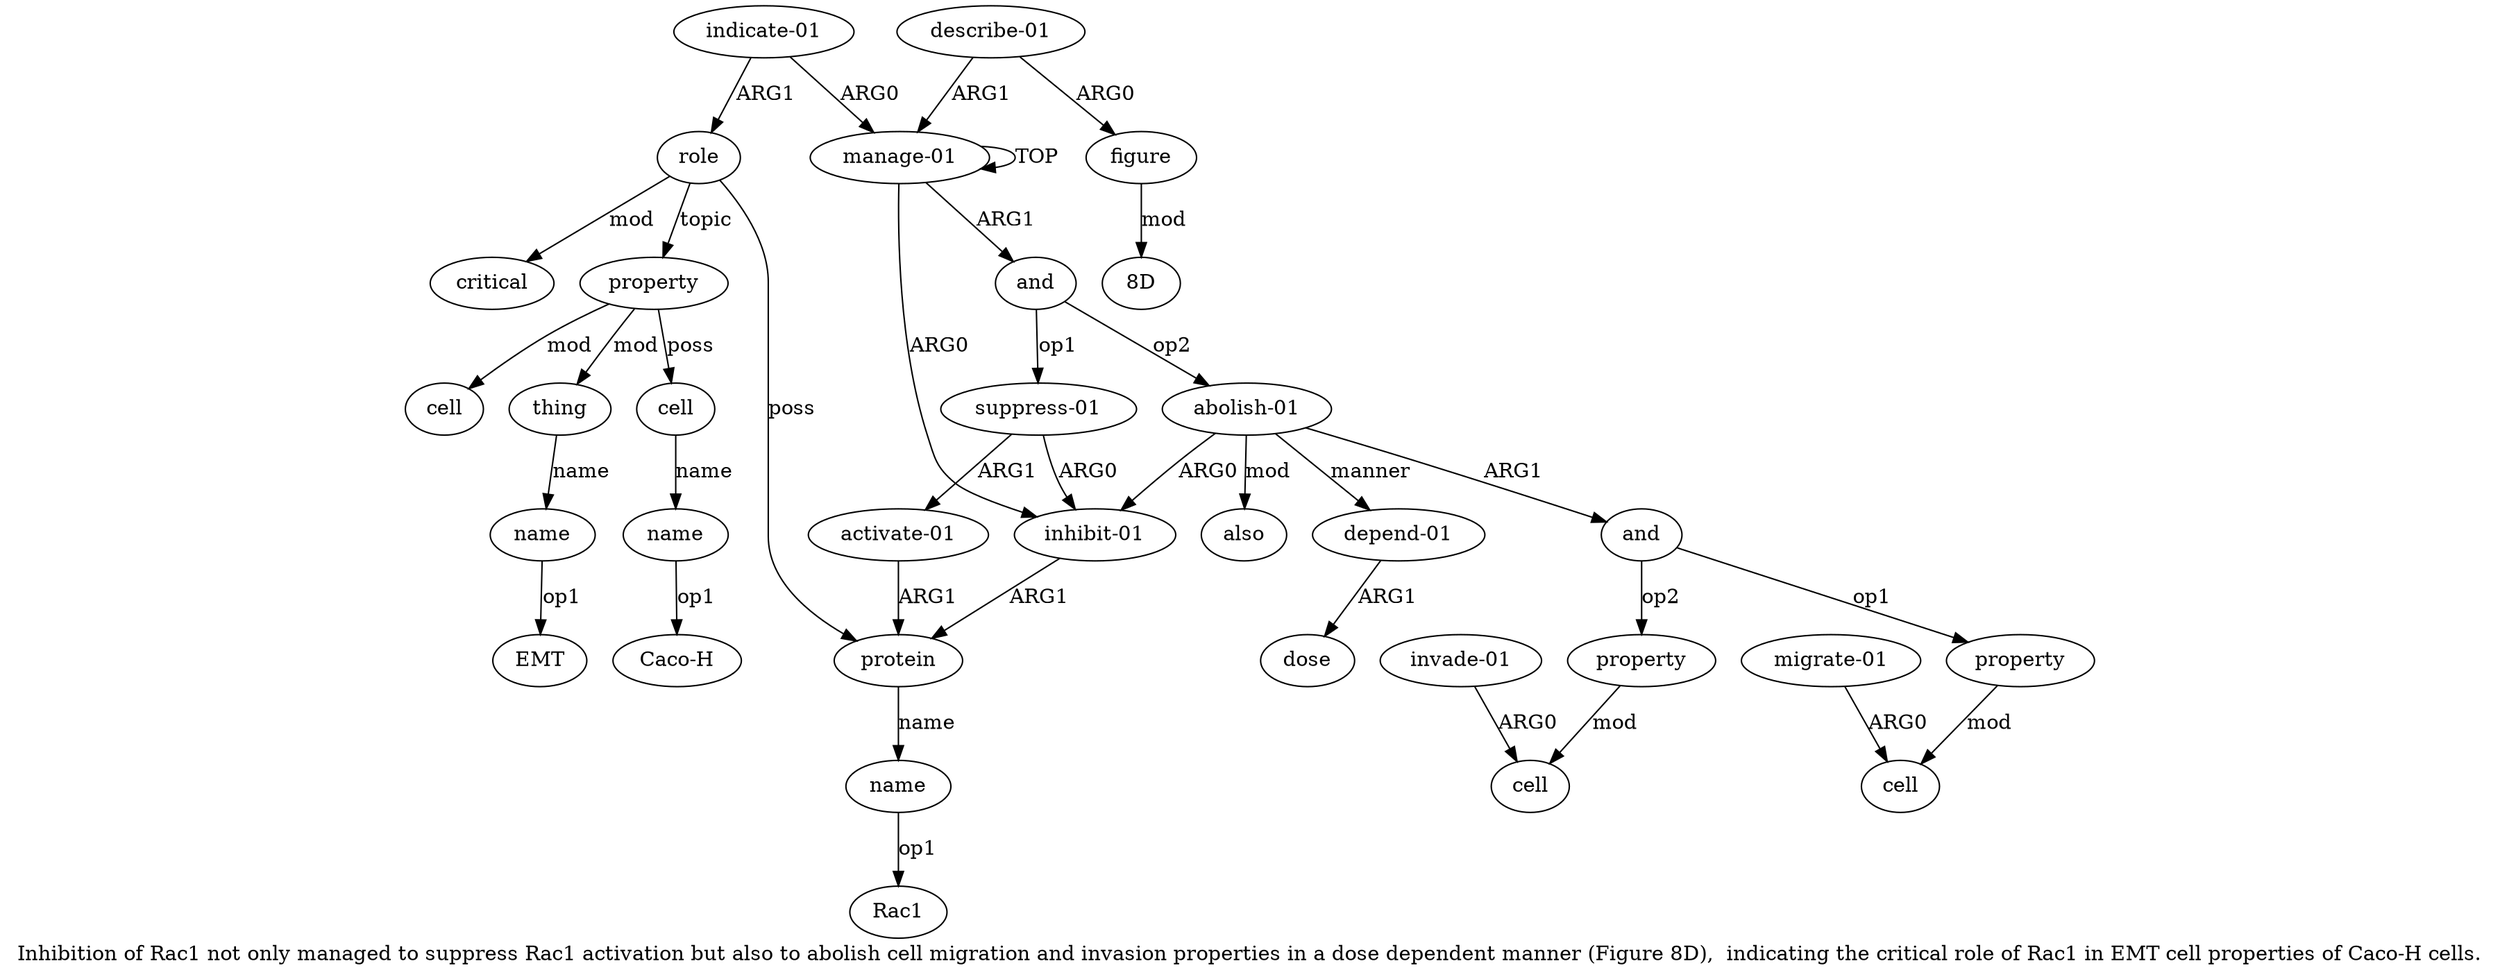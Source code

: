 digraph  {
	graph [label="Inhibition of Rac1 not only managed to suppress Rac1 activation but also to abolish cell migration and invasion properties in a \
dose dependent manner (Figure 8D),  indicating the critical role of Rac1 in EMT cell properties of Caco-H cells."];
	node [label="\N"];
	a20	 [color=black,
		gold_ind=20,
		gold_label="indicate-01",
		label="indicate-01",
		test_ind=20,
		test_label="indicate-01"];
	a21	 [color=black,
		gold_ind=21,
		gold_label=role,
		label=role,
		test_ind=21,
		test_label=role];
	a20 -> a21 [key=0,
	color=black,
	gold_label=ARG1,
	label=ARG1,
	test_label=ARG1];
a0 [color=black,
	gold_ind=0,
	gold_label="manage-01",
	label="manage-01",
	test_ind=0,
	test_label="manage-01"];
a20 -> a0 [key=0,
color=black,
gold_label=ARG0,
label=ARG0,
test_label=ARG0];
a22 [color=black,
gold_ind=22,
gold_label=critical,
label=critical,
test_ind=22,
test_label=critical];
a21 -> a22 [key=0,
color=black,
gold_label=mod,
label=mod,
test_label=mod];
a23 [color=black,
gold_ind=23,
gold_label=property,
label=property,
test_ind=23,
test_label=property];
a21 -> a23 [key=0,
color=black,
gold_label=topic,
label=topic,
test_label=topic];
a2 [color=black,
gold_ind=2,
gold_label=protein,
label=protein,
test_ind=2,
test_label=protein];
a21 -> a2 [key=0,
color=black,
gold_label=poss,
label=poss,
test_label=poss];
a24 [color=black,
gold_ind=24,
gold_label=cell,
label=cell,
test_ind=24,
test_label=cell];
a23 -> a24 [key=0,
color=black,
gold_label=mod,
label=mod,
test_label=mod];
a25 [color=black,
gold_ind=25,
gold_label=thing,
label=thing,
test_ind=25,
test_label=thing];
a23 -> a25 [key=0,
color=black,
gold_label=mod,
label=mod,
test_label=mod];
a27 [color=black,
gold_ind=27,
gold_label=cell,
label=cell,
test_ind=27,
test_label=cell];
a23 -> a27 [key=0,
color=black,
gold_label=poss,
label=poss,
test_label=poss];
a26 [color=black,
gold_ind=26,
gold_label=name,
label=name,
test_ind=26,
test_label=name];
a25 -> a26 [key=0,
color=black,
gold_label=name,
label=name,
test_label=name];
"a26 EMT" [color=black,
gold_ind=-1,
gold_label=EMT,
label=EMT,
test_ind=-1,
test_label=EMT];
a26 -> "a26 EMT" [key=0,
color=black,
gold_label=op1,
label=op1,
test_label=op1];
a28 [color=black,
gold_ind=28,
gold_label=name,
label=name,
test_ind=28,
test_label=name];
a27 -> a28 [key=0,
color=black,
gold_label=name,
label=name,
test_label=name];
"a28 Caco-H" [color=black,
gold_ind=-1,
gold_label="Caco-H",
label="Caco-H",
test_ind=-1,
test_label="Caco-H"];
a28 -> "a28 Caco-H" [key=0,
color=black,
gold_label=op1,
label=op1,
test_label=op1];
"a3 Rac1" [color=black,
gold_ind=-1,
gold_label=Rac1,
label=Rac1,
test_ind=-1,
test_label=Rac1];
"a19 8D" [color=black,
gold_ind=-1,
gold_label="8D",
label="8D",
test_ind=-1,
test_label="8D"];
a15 [color=black,
gold_ind=15,
gold_label=also,
label=also,
test_ind=15,
test_label=also];
a14 [color=black,
gold_ind=14,
gold_label="invade-01",
label="invade-01",
test_ind=14,
test_label="invade-01"];
a13 [color=black,
gold_ind=13,
gold_label=cell,
label=cell,
test_ind=13,
test_label=cell];
a14 -> a13 [key=0,
color=black,
gold_label=ARG0,
label=ARG0,
test_label=ARG0];
a17 [color=black,
gold_ind=17,
gold_label=dose,
label=dose,
test_ind=17,
test_label=dose];
a16 [color=black,
gold_ind=16,
gold_label="depend-01",
label="depend-01",
test_ind=16,
test_label="depend-01"];
a16 -> a17 [key=0,
color=black,
gold_label=ARG1,
label=ARG1,
test_label=ARG1];
a11 [color=black,
gold_ind=11,
gold_label="migrate-01",
label="migrate-01",
test_ind=11,
test_label="migrate-01"];
a10 [color=black,
gold_ind=10,
gold_label=cell,
label=cell,
test_ind=10,
test_label=cell];
a11 -> a10 [key=0,
color=black,
gold_label=ARG0,
label=ARG0,
test_label=ARG0];
a12 [color=black,
gold_ind=12,
gold_label=property,
label=property,
test_ind=12,
test_label=property];
a12 -> a13 [key=0,
color=black,
gold_label=mod,
label=mod,
test_label=mod];
a19 [color=black,
gold_ind=19,
gold_label=figure,
label=figure,
test_ind=19,
test_label=figure];
a19 -> "a19 8D" [key=0,
color=black,
gold_label=mod,
label=mod,
test_label=mod];
a18 [color=black,
gold_ind=18,
gold_label="describe-01",
label="describe-01",
test_ind=18,
test_label="describe-01"];
a18 -> a19 [key=0,
color=black,
gold_label=ARG0,
label=ARG0,
test_label=ARG0];
a18 -> a0 [key=0,
color=black,
gold_label=ARG1,
label=ARG1,
test_label=ARG1];
a1 [color=black,
gold_ind=1,
gold_label="inhibit-01",
label="inhibit-01",
test_ind=1,
test_label="inhibit-01"];
a1 -> a2 [key=0,
color=black,
gold_label=ARG1,
label=ARG1,
test_label=ARG1];
a0 -> a1 [key=0,
color=black,
gold_label=ARG0,
label=ARG0,
test_label=ARG0];
a0 -> a0 [key=0,
color=black,
gold_label=TOP,
label=TOP,
test_label=TOP];
a4 [color=black,
gold_ind=4,
gold_label=and,
label=and,
test_ind=4,
test_label=and];
a0 -> a4 [key=0,
color=black,
gold_label=ARG1,
label=ARG1,
test_label=ARG1];
a3 [color=black,
gold_ind=3,
gold_label=name,
label=name,
test_ind=3,
test_label=name];
a3 -> "a3 Rac1" [key=0,
color=black,
gold_label=op1,
label=op1,
test_label=op1];
a2 -> a3 [key=0,
color=black,
gold_label=name,
label=name,
test_label=name];
a5 [color=black,
gold_ind=5,
gold_label="suppress-01",
label="suppress-01",
test_ind=5,
test_label="suppress-01"];
a5 -> a1 [key=0,
color=black,
gold_label=ARG0,
label=ARG0,
test_label=ARG0];
a6 [color=black,
gold_ind=6,
gold_label="activate-01",
label="activate-01",
test_ind=6,
test_label="activate-01"];
a5 -> a6 [key=0,
color=black,
gold_label=ARG1,
label=ARG1,
test_label=ARG1];
a4 -> a5 [key=0,
color=black,
gold_label=op1,
label=op1,
test_label=op1];
a7 [color=black,
gold_ind=7,
gold_label="abolish-01",
label="abolish-01",
test_ind=7,
test_label="abolish-01"];
a4 -> a7 [key=0,
color=black,
gold_label=op2,
label=op2,
test_label=op2];
a7 -> a15 [key=0,
color=black,
gold_label=mod,
label=mod,
test_label=mod];
a7 -> a16 [key=0,
color=black,
gold_label=manner,
label=manner,
test_label=manner];
a7 -> a1 [key=0,
color=black,
gold_label=ARG0,
label=ARG0,
test_label=ARG0];
a8 [color=black,
gold_ind=8,
gold_label=and,
label=and,
test_ind=8,
test_label=and];
a7 -> a8 [key=0,
color=black,
gold_label=ARG1,
label=ARG1,
test_label=ARG1];
a6 -> a2 [key=0,
color=black,
gold_label=ARG1,
label=ARG1,
test_label=ARG1];
a9 [color=black,
gold_ind=9,
gold_label=property,
label=property,
test_ind=9,
test_label=property];
a9 -> a10 [key=0,
color=black,
gold_label=mod,
label=mod,
test_label=mod];
a8 -> a12 [key=0,
color=black,
gold_label=op2,
label=op2,
test_label=op2];
a8 -> a9 [key=0,
color=black,
gold_label=op1,
label=op1,
test_label=op1];
}
